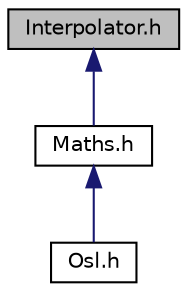digraph "Interpolator.h"
{
 // LATEX_PDF_SIZE
  edge [fontname="Helvetica",fontsize="10",labelfontname="Helvetica",labelfontsize="10"];
  node [fontname="Helvetica",fontsize="10",shape=record];
  Node1 [label="Interpolator.h",height=0.2,width=0.4,color="black", fillcolor="grey75", style="filled", fontcolor="black",tooltip="Header file of Osl::Maths::Interpolator namespace."];
  Node1 -> Node2 [dir="back",color="midnightblue",fontsize="10",style="solid"];
  Node2 [label="Maths.h",height=0.2,width=0.4,color="black", fillcolor="white", style="filled",URL="$Maths_8h.html",tooltip="Header file of Osl::Maths namespace."];
  Node2 -> Node3 [dir="back",color="midnightblue",fontsize="10",style="solid"];
  Node3 [label="Osl.h",height=0.2,width=0.4,color="black", fillcolor="white", style="filled",URL="$Osl_8h.html",tooltip="Header file for the Osl library."];
}
